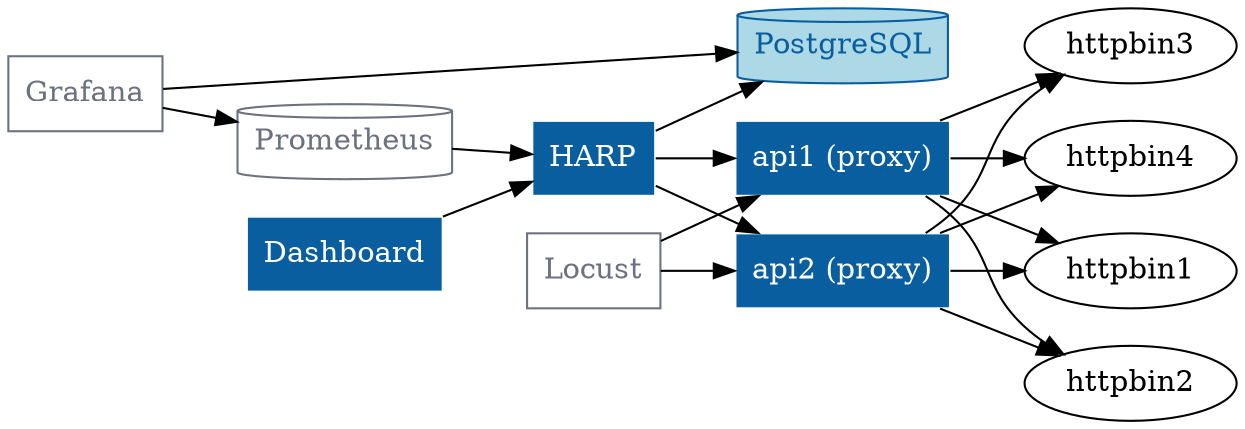 strict digraph {
     rankdir="LR";
    node [shape="box"];
    
    PostgreSQL [shape="cylinder" style=filled fillcolor="#ADD8E6" color="#085E9F" fontcolor="#085E9F"]

    Dashboard [style=filled fillcolor="#085E9F" color=white fontcolor=white]
    HARP [style=filled fillcolor="#085E9F" color=white fontcolor=white]
    "api1 (proxy)" [style=filled fillcolor="#085E9F" color=white fontcolor=white]
    "api2 (proxy)" [style=filled fillcolor="#085E9F" color=white fontcolor=white]
    
    Prometheus [shape="cylinder" color="#6B7280" fontcolor="#6B7280"]
    Grafana [color="#6B7280" fontcolor="#6B7280"]
    Locust [color="#6B7280" fontcolor="#6B7280"]
    
    "httpbin1" [ shape="ellipse"]
    "httpbin2" [ shape="ellipse"]
    "httpbin3" [ shape="ellipse"]
    "httpbin4" [ shape="ellipse"]
    

    HARP -> "api1 (proxy)"
    "api1 (proxy)" -> "httpbin1"
    "api1 (proxy)" -> "httpbin2"
    "api1 (proxy)" -> "httpbin3"
    "api1 (proxy)" -> "httpbin4"
    
    HARP -> "api2 (proxy)"
     "api2 (proxy)" -> "httpbin3"
     "api2 (proxy)" -> "httpbin4"
     "api2 (proxy)" -> "httpbin1"
     "api2 (proxy)" -> "httpbin2"
     
     "Dashboard" -> "HARP"
     
     "HARP" -> PostgreSQL
     
         "Locust" -> "api1 (proxy)"     
         "Locust" -> "api2 (proxy)"
    Prometheus -> HARP
    Grafana -> PostgreSQL
    Grafana -> Prometheus

}
